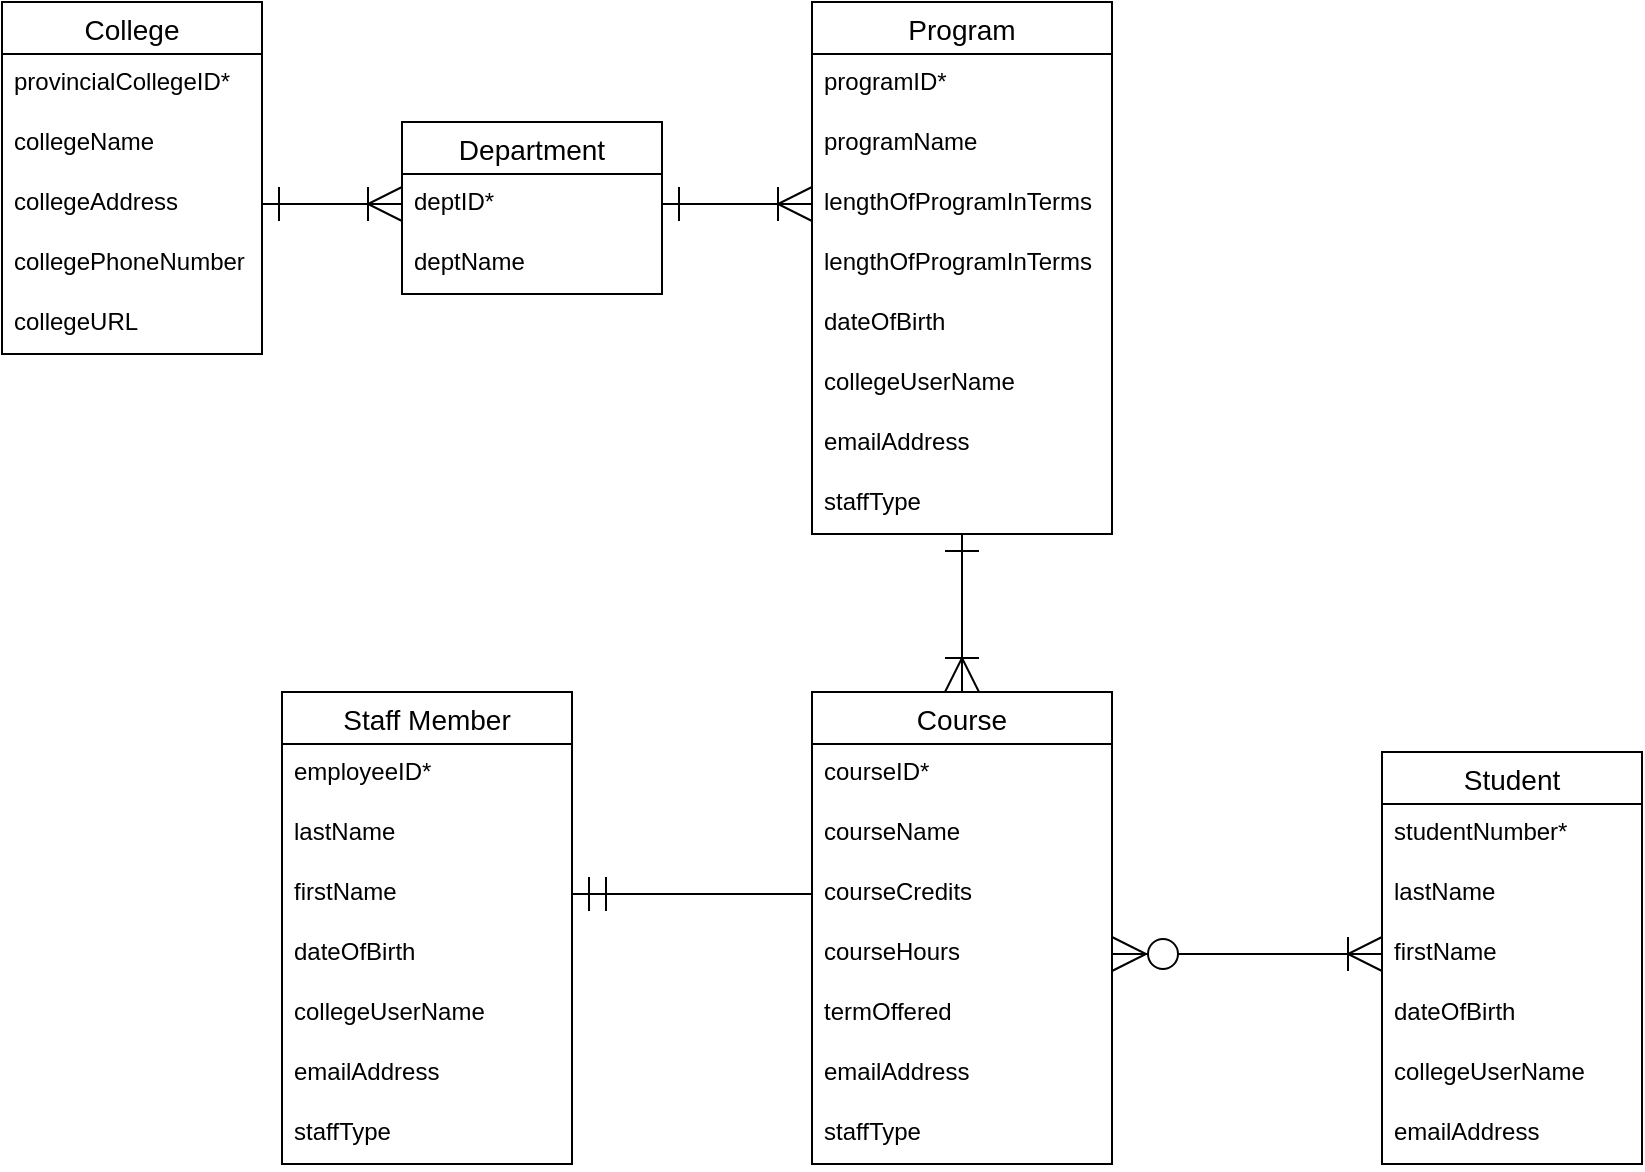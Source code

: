 <mxfile version="14.9.2" type="github">
  <diagram id="qqELx0O74SyiydXtpBy1" name="Page-1">
    <mxGraphModel dx="1185" dy="635" grid="1" gridSize="10" guides="1" tooltips="1" connect="1" arrows="1" fold="1" page="1" pageScale="1" pageWidth="850" pageHeight="1100" math="0" shadow="0">
      <root>
        <mxCell id="0" />
        <mxCell id="1" parent="0" />
        <mxCell id="kNo_PR_JKWqj8q4_l_mU-1" value="College" style="swimlane;fontStyle=0;childLayout=stackLayout;horizontal=1;startSize=26;horizontalStack=0;resizeParent=1;resizeParentMax=0;resizeLast=0;collapsible=1;marginBottom=0;align=center;fontSize=14;swimlaneLine=1;" vertex="1" parent="1">
          <mxGeometry x="20" y="20" width="130" height="176" as="geometry">
            <mxRectangle x="50" y="40" width="80" height="26" as="alternateBounds" />
          </mxGeometry>
        </mxCell>
        <mxCell id="kNo_PR_JKWqj8q4_l_mU-2" value="provincialCollegeID*" style="text;strokeColor=none;fillColor=none;spacingLeft=4;spacingRight=4;overflow=hidden;rotatable=0;points=[[0,0.5],[1,0.5]];portConstraint=eastwest;fontSize=12;" vertex="1" parent="kNo_PR_JKWqj8q4_l_mU-1">
          <mxGeometry y="26" width="130" height="30" as="geometry" />
        </mxCell>
        <mxCell id="kNo_PR_JKWqj8q4_l_mU-3" value="collegeName" style="text;strokeColor=none;fillColor=none;spacingLeft=4;spacingRight=4;overflow=hidden;rotatable=0;points=[[0,0.5],[1,0.5]];portConstraint=eastwest;fontSize=12;" vertex="1" parent="kNo_PR_JKWqj8q4_l_mU-1">
          <mxGeometry y="56" width="130" height="30" as="geometry" />
        </mxCell>
        <mxCell id="kNo_PR_JKWqj8q4_l_mU-4" value="collegeAddress" style="text;strokeColor=none;fillColor=none;spacingLeft=4;spacingRight=4;overflow=hidden;rotatable=0;points=[[0,0.5],[1,0.5]];portConstraint=eastwest;fontSize=12;" vertex="1" parent="kNo_PR_JKWqj8q4_l_mU-1">
          <mxGeometry y="86" width="130" height="30" as="geometry" />
        </mxCell>
        <mxCell id="kNo_PR_JKWqj8q4_l_mU-12" value="collegePhoneNumber&#xa;" style="text;strokeColor=none;fillColor=none;spacingLeft=4;spacingRight=4;overflow=hidden;rotatable=0;points=[[0,0.5],[1,0.5]];portConstraint=eastwest;fontSize=12;" vertex="1" parent="kNo_PR_JKWqj8q4_l_mU-1">
          <mxGeometry y="116" width="130" height="30" as="geometry" />
        </mxCell>
        <mxCell id="kNo_PR_JKWqj8q4_l_mU-13" value="collegeURL" style="text;strokeColor=none;fillColor=none;spacingLeft=4;spacingRight=4;overflow=hidden;rotatable=0;points=[[0,0.5],[1,0.5]];portConstraint=eastwest;fontSize=12;" vertex="1" parent="kNo_PR_JKWqj8q4_l_mU-1">
          <mxGeometry y="146" width="130" height="30" as="geometry" />
        </mxCell>
        <mxCell id="kNo_PR_JKWqj8q4_l_mU-15" value="Department" style="swimlane;fontStyle=0;childLayout=stackLayout;horizontal=1;startSize=26;horizontalStack=0;resizeParent=1;resizeParentMax=0;resizeLast=0;collapsible=1;marginBottom=0;align=center;fontSize=14;swimlaneLine=1;" vertex="1" parent="1">
          <mxGeometry x="220" y="80" width="130" height="86" as="geometry">
            <mxRectangle x="50" y="40" width="80" height="26" as="alternateBounds" />
          </mxGeometry>
        </mxCell>
        <mxCell id="kNo_PR_JKWqj8q4_l_mU-16" value="deptID*" style="text;strokeColor=none;fillColor=none;spacingLeft=4;spacingRight=4;overflow=hidden;rotatable=0;points=[[0,0.5],[1,0.5]];portConstraint=eastwest;fontSize=12;" vertex="1" parent="kNo_PR_JKWqj8q4_l_mU-15">
          <mxGeometry y="26" width="130" height="30" as="geometry" />
        </mxCell>
        <mxCell id="kNo_PR_JKWqj8q4_l_mU-17" value="deptName" style="text;strokeColor=none;fillColor=none;spacingLeft=4;spacingRight=4;overflow=hidden;rotatable=0;points=[[0,0.5],[1,0.5]];portConstraint=eastwest;fontSize=12;" vertex="1" parent="kNo_PR_JKWqj8q4_l_mU-15">
          <mxGeometry y="56" width="130" height="30" as="geometry" />
        </mxCell>
        <mxCell id="kNo_PR_JKWqj8q4_l_mU-21" value="Staff Member" style="swimlane;fontStyle=0;childLayout=stackLayout;horizontal=1;startSize=26;horizontalStack=0;resizeParent=1;resizeParentMax=0;resizeLast=0;collapsible=1;marginBottom=0;align=center;fontSize=14;swimlaneLine=1;" vertex="1" parent="1">
          <mxGeometry x="160" y="365" width="145" height="236" as="geometry">
            <mxRectangle x="50" y="40" width="80" height="26" as="alternateBounds" />
          </mxGeometry>
        </mxCell>
        <mxCell id="kNo_PR_JKWqj8q4_l_mU-22" value="employeeID*" style="text;strokeColor=none;fillColor=none;spacingLeft=4;spacingRight=4;overflow=hidden;rotatable=0;points=[[0,0.5],[1,0.5]];portConstraint=eastwest;fontSize=12;" vertex="1" parent="kNo_PR_JKWqj8q4_l_mU-21">
          <mxGeometry y="26" width="145" height="30" as="geometry" />
        </mxCell>
        <mxCell id="kNo_PR_JKWqj8q4_l_mU-23" value="lastName" style="text;strokeColor=none;fillColor=none;spacingLeft=4;spacingRight=4;overflow=hidden;rotatable=0;points=[[0,0.5],[1,0.5]];portConstraint=eastwest;fontSize=12;" vertex="1" parent="kNo_PR_JKWqj8q4_l_mU-21">
          <mxGeometry y="56" width="145" height="30" as="geometry" />
        </mxCell>
        <mxCell id="kNo_PR_JKWqj8q4_l_mU-24" value="firstName&#xa;" style="text;strokeColor=none;fillColor=none;spacingLeft=4;spacingRight=4;overflow=hidden;rotatable=0;points=[[0,0.5],[1,0.5]];portConstraint=eastwest;fontSize=12;" vertex="1" parent="kNo_PR_JKWqj8q4_l_mU-21">
          <mxGeometry y="86" width="145" height="30" as="geometry" />
        </mxCell>
        <mxCell id="kNo_PR_JKWqj8q4_l_mU-25" value="dateOfBirth" style="text;strokeColor=none;fillColor=none;spacingLeft=4;spacingRight=4;overflow=hidden;rotatable=0;points=[[0,0.5],[1,0.5]];portConstraint=eastwest;fontSize=12;" vertex="1" parent="kNo_PR_JKWqj8q4_l_mU-21">
          <mxGeometry y="116" width="145" height="30" as="geometry" />
        </mxCell>
        <mxCell id="kNo_PR_JKWqj8q4_l_mU-26" value="collegeUserName&#xa;" style="text;strokeColor=none;fillColor=none;spacingLeft=4;spacingRight=4;overflow=hidden;rotatable=0;points=[[0,0.5],[1,0.5]];portConstraint=eastwest;fontSize=12;" vertex="1" parent="kNo_PR_JKWqj8q4_l_mU-21">
          <mxGeometry y="146" width="145" height="30" as="geometry" />
        </mxCell>
        <mxCell id="kNo_PR_JKWqj8q4_l_mU-27" value="emailAddress&#xa;" style="text;strokeColor=none;fillColor=none;spacingLeft=4;spacingRight=4;overflow=hidden;rotatable=0;points=[[0,0.5],[1,0.5]];portConstraint=eastwest;fontSize=12;" vertex="1" parent="kNo_PR_JKWqj8q4_l_mU-21">
          <mxGeometry y="176" width="145" height="30" as="geometry" />
        </mxCell>
        <mxCell id="kNo_PR_JKWqj8q4_l_mU-28" value="staffType" style="text;strokeColor=none;fillColor=none;spacingLeft=4;spacingRight=4;overflow=hidden;rotatable=0;points=[[0,0.5],[1,0.5]];portConstraint=eastwest;fontSize=12;" vertex="1" parent="kNo_PR_JKWqj8q4_l_mU-21">
          <mxGeometry y="206" width="145" height="30" as="geometry" />
        </mxCell>
        <mxCell id="kNo_PR_JKWqj8q4_l_mU-29" value="Student" style="swimlane;fontStyle=0;childLayout=stackLayout;horizontal=1;startSize=26;horizontalStack=0;resizeParent=1;resizeParentMax=0;resizeLast=0;collapsible=1;marginBottom=0;align=center;fontSize=14;swimlaneLine=1;" vertex="1" parent="1">
          <mxGeometry x="710" y="395" width="130" height="206" as="geometry">
            <mxRectangle x="50" y="40" width="80" height="26" as="alternateBounds" />
          </mxGeometry>
        </mxCell>
        <mxCell id="kNo_PR_JKWqj8q4_l_mU-30" value="studentNumber*" style="text;strokeColor=none;fillColor=none;spacingLeft=4;spacingRight=4;overflow=hidden;rotatable=0;points=[[0,0.5],[1,0.5]];portConstraint=eastwest;fontSize=12;" vertex="1" parent="kNo_PR_JKWqj8q4_l_mU-29">
          <mxGeometry y="26" width="130" height="30" as="geometry" />
        </mxCell>
        <mxCell id="kNo_PR_JKWqj8q4_l_mU-31" value="lastName" style="text;strokeColor=none;fillColor=none;spacingLeft=4;spacingRight=4;overflow=hidden;rotatable=0;points=[[0,0.5],[1,0.5]];portConstraint=eastwest;fontSize=12;" vertex="1" parent="kNo_PR_JKWqj8q4_l_mU-29">
          <mxGeometry y="56" width="130" height="30" as="geometry" />
        </mxCell>
        <mxCell id="kNo_PR_JKWqj8q4_l_mU-32" value="firstName&#xa;" style="text;strokeColor=none;fillColor=none;spacingLeft=4;spacingRight=4;overflow=hidden;rotatable=0;points=[[0,0.5],[1,0.5]];portConstraint=eastwest;fontSize=12;" vertex="1" parent="kNo_PR_JKWqj8q4_l_mU-29">
          <mxGeometry y="86" width="130" height="30" as="geometry" />
        </mxCell>
        <mxCell id="kNo_PR_JKWqj8q4_l_mU-33" value="dateOfBirth" style="text;strokeColor=none;fillColor=none;spacingLeft=4;spacingRight=4;overflow=hidden;rotatable=0;points=[[0,0.5],[1,0.5]];portConstraint=eastwest;fontSize=12;" vertex="1" parent="kNo_PR_JKWqj8q4_l_mU-29">
          <mxGeometry y="116" width="130" height="30" as="geometry" />
        </mxCell>
        <mxCell id="kNo_PR_JKWqj8q4_l_mU-34" value="collegeUserName&#xa;" style="text;strokeColor=none;fillColor=none;spacingLeft=4;spacingRight=4;overflow=hidden;rotatable=0;points=[[0,0.5],[1,0.5]];portConstraint=eastwest;fontSize=12;" vertex="1" parent="kNo_PR_JKWqj8q4_l_mU-29">
          <mxGeometry y="146" width="130" height="30" as="geometry" />
        </mxCell>
        <mxCell id="kNo_PR_JKWqj8q4_l_mU-35" value="emailAddress&#xa;" style="text;strokeColor=none;fillColor=none;spacingLeft=4;spacingRight=4;overflow=hidden;rotatable=0;points=[[0,0.5],[1,0.5]];portConstraint=eastwest;fontSize=12;" vertex="1" parent="kNo_PR_JKWqj8q4_l_mU-29">
          <mxGeometry y="176" width="130" height="30" as="geometry" />
        </mxCell>
        <mxCell id="kNo_PR_JKWqj8q4_l_mU-66" style="edgeStyle=orthogonalEdgeStyle;rounded=0;orthogonalLoop=1;jettySize=auto;html=1;entryX=0.5;entryY=0;entryDx=0;entryDy=0;fontSize=14;startArrow=ERone;startFill=0;endArrow=ERoneToMany;endFill=0;startSize=15;endSize=15;strokeWidth=1;" edge="1" parent="1" source="kNo_PR_JKWqj8q4_l_mU-37" target="kNo_PR_JKWqj8q4_l_mU-45">
          <mxGeometry relative="1" as="geometry" />
        </mxCell>
        <mxCell id="kNo_PR_JKWqj8q4_l_mU-37" value="Program" style="swimlane;fontStyle=0;childLayout=stackLayout;horizontal=1;startSize=26;horizontalStack=0;resizeParent=1;resizeParentMax=0;resizeLast=0;collapsible=1;marginBottom=0;align=center;fontSize=14;swimlaneLine=1;" vertex="1" parent="1">
          <mxGeometry x="425" y="20" width="150" height="266" as="geometry">
            <mxRectangle x="50" y="40" width="80" height="26" as="alternateBounds" />
          </mxGeometry>
        </mxCell>
        <mxCell id="kNo_PR_JKWqj8q4_l_mU-38" value="programID*" style="text;strokeColor=none;fillColor=none;spacingLeft=4;spacingRight=4;overflow=hidden;rotatable=0;points=[[0,0.5],[1,0.5]];portConstraint=eastwest;fontSize=12;" vertex="1" parent="kNo_PR_JKWqj8q4_l_mU-37">
          <mxGeometry y="26" width="150" height="30" as="geometry" />
        </mxCell>
        <mxCell id="kNo_PR_JKWqj8q4_l_mU-39" value="programName" style="text;strokeColor=none;fillColor=none;spacingLeft=4;spacingRight=4;overflow=hidden;rotatable=0;points=[[0,0.5],[1,0.5]];portConstraint=eastwest;fontSize=12;" vertex="1" parent="kNo_PR_JKWqj8q4_l_mU-37">
          <mxGeometry y="56" width="150" height="30" as="geometry" />
        </mxCell>
        <mxCell id="kNo_PR_JKWqj8q4_l_mU-69" value="lengthOfProgramInTerms" style="text;strokeColor=none;fillColor=none;spacingLeft=4;spacingRight=4;overflow=hidden;rotatable=0;points=[[0,0.5],[1,0.5]];portConstraint=eastwest;fontSize=12;" vertex="1" parent="kNo_PR_JKWqj8q4_l_mU-37">
          <mxGeometry y="86" width="150" height="30" as="geometry" />
        </mxCell>
        <mxCell id="kNo_PR_JKWqj8q4_l_mU-40" value="lengthOfProgramInTerms" style="text;strokeColor=none;fillColor=none;spacingLeft=4;spacingRight=4;overflow=hidden;rotatable=0;points=[[0,0.5],[1,0.5]];portConstraint=eastwest;fontSize=12;" vertex="1" parent="kNo_PR_JKWqj8q4_l_mU-37">
          <mxGeometry y="116" width="150" height="30" as="geometry" />
        </mxCell>
        <mxCell id="kNo_PR_JKWqj8q4_l_mU-41" value="dateOfBirth" style="text;strokeColor=none;fillColor=none;spacingLeft=4;spacingRight=4;overflow=hidden;rotatable=0;points=[[0,0.5],[1,0.5]];portConstraint=eastwest;fontSize=12;" vertex="1" parent="kNo_PR_JKWqj8q4_l_mU-37">
          <mxGeometry y="146" width="150" height="30" as="geometry" />
        </mxCell>
        <mxCell id="kNo_PR_JKWqj8q4_l_mU-42" value="collegeUserName&#xa;" style="text;strokeColor=none;fillColor=none;spacingLeft=4;spacingRight=4;overflow=hidden;rotatable=0;points=[[0,0.5],[1,0.5]];portConstraint=eastwest;fontSize=12;" vertex="1" parent="kNo_PR_JKWqj8q4_l_mU-37">
          <mxGeometry y="176" width="150" height="30" as="geometry" />
        </mxCell>
        <mxCell id="kNo_PR_JKWqj8q4_l_mU-43" value="emailAddress&#xa;" style="text;strokeColor=none;fillColor=none;spacingLeft=4;spacingRight=4;overflow=hidden;rotatable=0;points=[[0,0.5],[1,0.5]];portConstraint=eastwest;fontSize=12;" vertex="1" parent="kNo_PR_JKWqj8q4_l_mU-37">
          <mxGeometry y="206" width="150" height="30" as="geometry" />
        </mxCell>
        <mxCell id="kNo_PR_JKWqj8q4_l_mU-44" value="staffType" style="text;strokeColor=none;fillColor=none;spacingLeft=4;spacingRight=4;overflow=hidden;rotatable=0;points=[[0,0.5],[1,0.5]];portConstraint=eastwest;fontSize=12;" vertex="1" parent="kNo_PR_JKWqj8q4_l_mU-37">
          <mxGeometry y="236" width="150" height="30" as="geometry" />
        </mxCell>
        <mxCell id="kNo_PR_JKWqj8q4_l_mU-45" value="Course" style="swimlane;fontStyle=0;childLayout=stackLayout;horizontal=1;startSize=26;horizontalStack=0;resizeParent=1;resizeParentMax=0;resizeLast=0;collapsible=1;marginBottom=0;align=center;fontSize=14;swimlaneLine=1;" vertex="1" parent="1">
          <mxGeometry x="425" y="365" width="150" height="236" as="geometry">
            <mxRectangle x="50" y="40" width="80" height="26" as="alternateBounds" />
          </mxGeometry>
        </mxCell>
        <mxCell id="kNo_PR_JKWqj8q4_l_mU-46" value="courseID*" style="text;strokeColor=none;fillColor=none;spacingLeft=4;spacingRight=4;overflow=hidden;rotatable=0;points=[[0,0.5],[1,0.5]];portConstraint=eastwest;fontSize=12;" vertex="1" parent="kNo_PR_JKWqj8q4_l_mU-45">
          <mxGeometry y="26" width="150" height="30" as="geometry" />
        </mxCell>
        <mxCell id="kNo_PR_JKWqj8q4_l_mU-47" value="courseName&#xa;" style="text;strokeColor=none;fillColor=none;spacingLeft=4;spacingRight=4;overflow=hidden;rotatable=0;points=[[0,0.5],[1,0.5]];portConstraint=eastwest;fontSize=12;" vertex="1" parent="kNo_PR_JKWqj8q4_l_mU-45">
          <mxGeometry y="56" width="150" height="30" as="geometry" />
        </mxCell>
        <mxCell id="kNo_PR_JKWqj8q4_l_mU-48" value="courseCredits" style="text;strokeColor=none;fillColor=none;spacingLeft=4;spacingRight=4;overflow=hidden;rotatable=0;points=[[0,0.5],[1,0.5]];portConstraint=eastwest;fontSize=12;" vertex="1" parent="kNo_PR_JKWqj8q4_l_mU-45">
          <mxGeometry y="86" width="150" height="30" as="geometry" />
        </mxCell>
        <mxCell id="kNo_PR_JKWqj8q4_l_mU-49" value="courseHours&#xa;" style="text;strokeColor=none;fillColor=none;spacingLeft=4;spacingRight=4;overflow=hidden;rotatable=0;points=[[0,0.5],[1,0.5]];portConstraint=eastwest;fontSize=12;" vertex="1" parent="kNo_PR_JKWqj8q4_l_mU-45">
          <mxGeometry y="116" width="150" height="30" as="geometry" />
        </mxCell>
        <mxCell id="kNo_PR_JKWqj8q4_l_mU-50" value="termOffered" style="text;strokeColor=none;fillColor=none;spacingLeft=4;spacingRight=4;overflow=hidden;rotatable=0;points=[[0,0.5],[1,0.5]];portConstraint=eastwest;fontSize=12;" vertex="1" parent="kNo_PR_JKWqj8q4_l_mU-45">
          <mxGeometry y="146" width="150" height="30" as="geometry" />
        </mxCell>
        <mxCell id="kNo_PR_JKWqj8q4_l_mU-51" value="emailAddress&#xa;" style="text;strokeColor=none;fillColor=none;spacingLeft=4;spacingRight=4;overflow=hidden;rotatable=0;points=[[0,0.5],[1,0.5]];portConstraint=eastwest;fontSize=12;" vertex="1" parent="kNo_PR_JKWqj8q4_l_mU-45">
          <mxGeometry y="176" width="150" height="30" as="geometry" />
        </mxCell>
        <mxCell id="kNo_PR_JKWqj8q4_l_mU-52" value="staffType" style="text;strokeColor=none;fillColor=none;spacingLeft=4;spacingRight=4;overflow=hidden;rotatable=0;points=[[0,0.5],[1,0.5]];portConstraint=eastwest;fontSize=12;" vertex="1" parent="kNo_PR_JKWqj8q4_l_mU-45">
          <mxGeometry y="206" width="150" height="30" as="geometry" />
        </mxCell>
        <mxCell id="kNo_PR_JKWqj8q4_l_mU-60" style="edgeStyle=orthogonalEdgeStyle;rounded=0;orthogonalLoop=1;jettySize=auto;html=1;exitX=1;exitY=0.5;exitDx=0;exitDy=0;entryX=0;entryY=0.5;entryDx=0;entryDy=0;fontSize=14;startArrow=ERone;startFill=0;endArrow=ERoneToMany;endFill=0;startSize=15;strokeWidth=1;endSize=15;" edge="1" parent="1" source="kNo_PR_JKWqj8q4_l_mU-4" target="kNo_PR_JKWqj8q4_l_mU-16">
          <mxGeometry relative="1" as="geometry" />
        </mxCell>
        <mxCell id="kNo_PR_JKWqj8q4_l_mU-64" style="edgeStyle=orthogonalEdgeStyle;rounded=0;orthogonalLoop=1;jettySize=auto;html=1;entryX=0;entryY=0.5;entryDx=0;entryDy=0;fontSize=14;startArrow=ERone;startFill=0;endArrow=ERoneToMany;endFill=0;startSize=15;strokeWidth=1;endSize=15;" edge="1" parent="1" source="kNo_PR_JKWqj8q4_l_mU-16" target="kNo_PR_JKWqj8q4_l_mU-69">
          <mxGeometry relative="1" as="geometry">
            <mxPoint x="400" y="122.5" as="sourcePoint" />
            <mxPoint x="520" y="122.5" as="targetPoint" />
          </mxGeometry>
        </mxCell>
        <mxCell id="kNo_PR_JKWqj8q4_l_mU-67" style="edgeStyle=orthogonalEdgeStyle;rounded=0;orthogonalLoop=1;jettySize=auto;html=1;exitX=0;exitY=0.5;exitDx=0;exitDy=0;entryX=1;entryY=0.5;entryDx=0;entryDy=0;fontSize=14;startArrow=none;startFill=0;endArrow=ERmandOne;endFill=0;startSize=15;endSize=15;strokeWidth=1;" edge="1" parent="1" source="kNo_PR_JKWqj8q4_l_mU-48" target="kNo_PR_JKWqj8q4_l_mU-24">
          <mxGeometry relative="1" as="geometry" />
        </mxCell>
        <mxCell id="kNo_PR_JKWqj8q4_l_mU-70" style="edgeStyle=orthogonalEdgeStyle;rounded=0;orthogonalLoop=1;jettySize=auto;html=1;exitX=1;exitY=0.5;exitDx=0;exitDy=0;entryX=0;entryY=0.5;entryDx=0;entryDy=0;fontSize=14;startArrow=ERzeroToMany;startFill=1;endArrow=ERoneToMany;endFill=0;startSize=15;endSize=15;strokeWidth=1;" edge="1" parent="1" source="kNo_PR_JKWqj8q4_l_mU-49" target="kNo_PR_JKWqj8q4_l_mU-32">
          <mxGeometry relative="1" as="geometry" />
        </mxCell>
      </root>
    </mxGraphModel>
  </diagram>
</mxfile>

